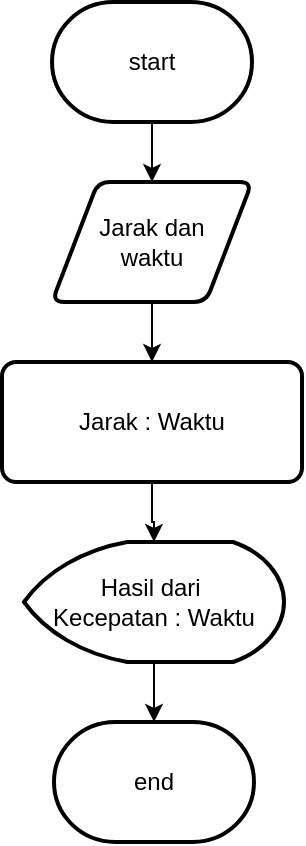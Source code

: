 <mxfile version="22.1.7" type="github">
  <diagram name="Page-1" id="c5MkyFA5JLBFRSzljtHn">
    <mxGraphModel dx="880" dy="456" grid="1" gridSize="10" guides="1" tooltips="1" connect="1" arrows="1" fold="1" page="1" pageScale="1" pageWidth="827" pageHeight="1169" math="0" shadow="0">
      <root>
        <mxCell id="0" />
        <mxCell id="1" parent="0" />
        <mxCell id="Uren7bPXZaYAR293BHd9-2" style="edgeStyle=orthogonalEdgeStyle;rounded=0;orthogonalLoop=1;jettySize=auto;html=1;exitX=0.5;exitY=1;exitDx=0;exitDy=0;exitPerimeter=0;" edge="1" parent="1" source="Uren7bPXZaYAR293BHd9-1" target="Uren7bPXZaYAR293BHd9-3">
          <mxGeometry relative="1" as="geometry">
            <mxPoint x="414" y="120" as="targetPoint" />
          </mxGeometry>
        </mxCell>
        <mxCell id="Uren7bPXZaYAR293BHd9-1" value="start" style="strokeWidth=2;html=1;shape=mxgraph.flowchart.terminator;whiteSpace=wrap;" vertex="1" parent="1">
          <mxGeometry x="364" y="30" width="100" height="60" as="geometry" />
        </mxCell>
        <mxCell id="Uren7bPXZaYAR293BHd9-4" style="edgeStyle=orthogonalEdgeStyle;rounded=0;orthogonalLoop=1;jettySize=auto;html=1;exitX=0.5;exitY=1;exitDx=0;exitDy=0;" edge="1" parent="1" source="Uren7bPXZaYAR293BHd9-3" target="Uren7bPXZaYAR293BHd9-5">
          <mxGeometry relative="1" as="geometry">
            <mxPoint x="414" y="210" as="targetPoint" />
          </mxGeometry>
        </mxCell>
        <mxCell id="Uren7bPXZaYAR293BHd9-3" value="Jarak dan&lt;br&gt;waktu" style="shape=parallelogram;html=1;strokeWidth=2;perimeter=parallelogramPerimeter;whiteSpace=wrap;rounded=1;arcSize=12;size=0.23;" vertex="1" parent="1">
          <mxGeometry x="364" y="120" width="100" height="60" as="geometry" />
        </mxCell>
        <mxCell id="Uren7bPXZaYAR293BHd9-7" style="edgeStyle=orthogonalEdgeStyle;rounded=0;orthogonalLoop=1;jettySize=auto;html=1;exitX=0.5;exitY=1;exitDx=0;exitDy=0;" edge="1" parent="1" source="Uren7bPXZaYAR293BHd9-5" target="Uren7bPXZaYAR293BHd9-8">
          <mxGeometry relative="1" as="geometry">
            <mxPoint x="414" y="300" as="targetPoint" />
          </mxGeometry>
        </mxCell>
        <mxCell id="Uren7bPXZaYAR293BHd9-5" value="Jarak : Waktu" style="rounded=1;whiteSpace=wrap;html=1;absoluteArcSize=1;arcSize=14;strokeWidth=2;" vertex="1" parent="1">
          <mxGeometry x="339" y="210" width="150" height="60" as="geometry" />
        </mxCell>
        <mxCell id="Uren7bPXZaYAR293BHd9-9" style="edgeStyle=orthogonalEdgeStyle;rounded=0;orthogonalLoop=1;jettySize=auto;html=1;exitX=0.5;exitY=1;exitDx=0;exitDy=0;exitPerimeter=0;" edge="1" parent="1" source="Uren7bPXZaYAR293BHd9-8" target="Uren7bPXZaYAR293BHd9-10">
          <mxGeometry relative="1" as="geometry">
            <mxPoint x="415" y="380" as="targetPoint" />
          </mxGeometry>
        </mxCell>
        <mxCell id="Uren7bPXZaYAR293BHd9-8" value="Hasil dari&amp;nbsp;&lt;br&gt;Kecepatan : Waktu" style="strokeWidth=2;html=1;shape=mxgraph.flowchart.display;whiteSpace=wrap;" vertex="1" parent="1">
          <mxGeometry x="350" y="300" width="130" height="60" as="geometry" />
        </mxCell>
        <mxCell id="Uren7bPXZaYAR293BHd9-10" value="end" style="strokeWidth=2;html=1;shape=mxgraph.flowchart.terminator;whiteSpace=wrap;" vertex="1" parent="1">
          <mxGeometry x="365" y="390" width="100" height="60" as="geometry" />
        </mxCell>
      </root>
    </mxGraphModel>
  </diagram>
</mxfile>

